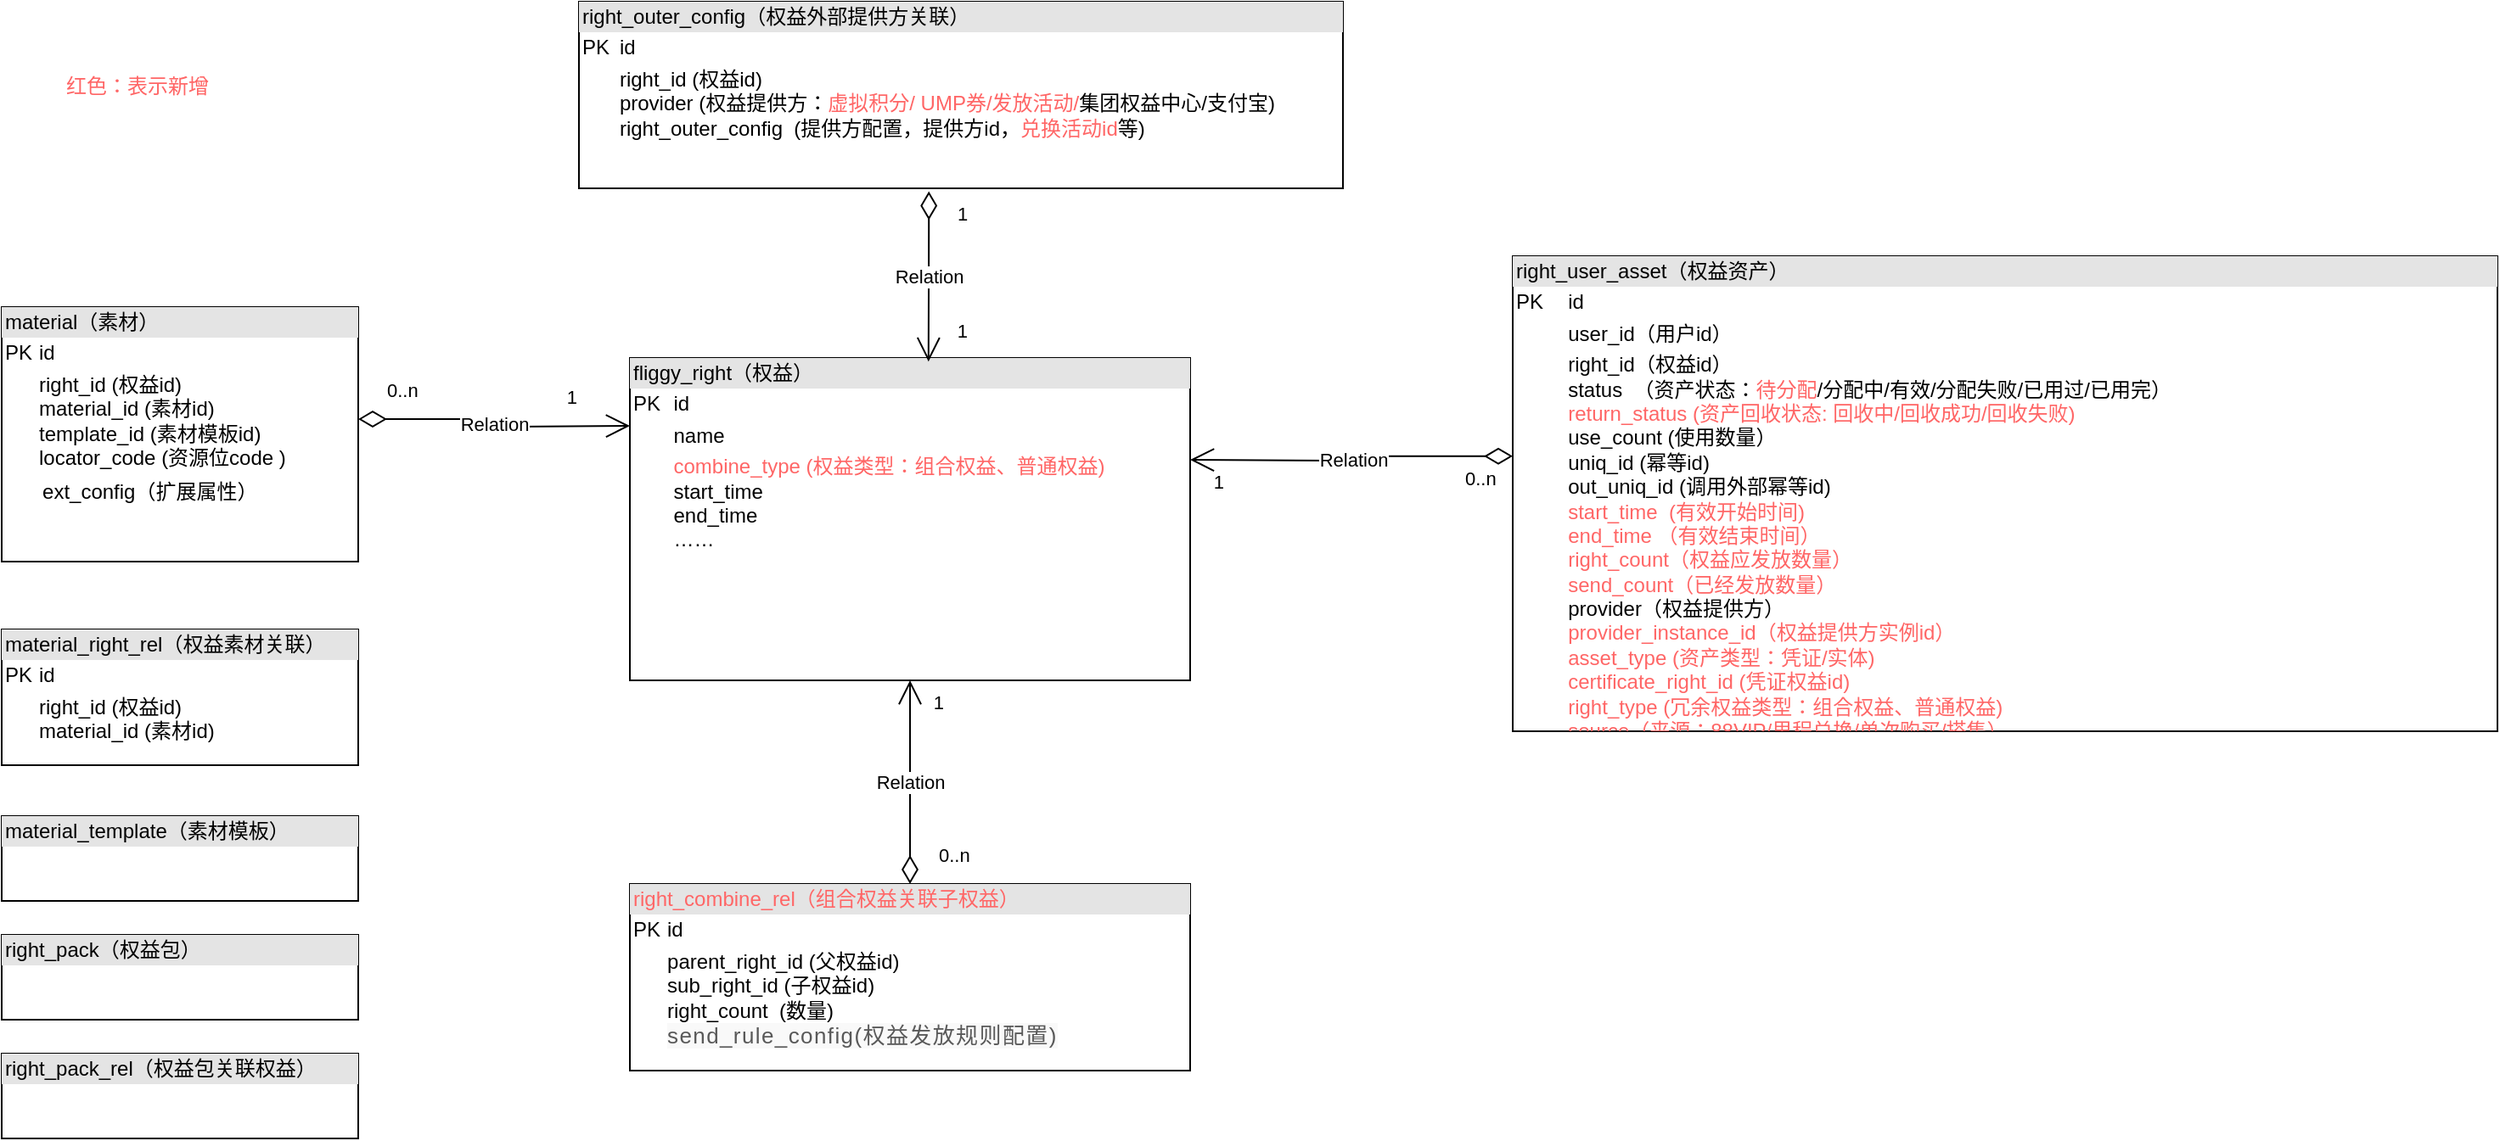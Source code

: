 <mxfile version="13.4.0" type="github" pages="4">
  <diagram name="会员卡ER图" id="e7e014a7-5840-1c2e-5031-d8a46d1fe8dd">
    <mxGraphModel dx="2316" dy="1182" grid="1" gridSize="10" guides="1" tooltips="1" connect="1" arrows="1" fold="1" page="1" pageScale="1" pageWidth="1169" pageHeight="826" background="#ffffff" math="0" shadow="0">
      <root>
        <mxCell id="0" />
        <mxCell id="1" parent="0" />
        <mxCell id="YY1izlTtlxkpwMXu7x4F-1" value="&lt;div style=&quot;box-sizing: border-box ; width: 100% ; background: #e4e4e4 ; padding: 2px&quot;&gt;fliggy_right（权益）&lt;/div&gt;&lt;table style=&quot;width: 100% ; font-size: 1em&quot; cellpadding=&quot;2&quot; cellspacing=&quot;0&quot;&gt;&lt;tbody&gt;&lt;tr&gt;&lt;td&gt;PK&lt;/td&gt;&lt;td&gt;id&lt;/td&gt;&lt;/tr&gt;&lt;tr&gt;&lt;td&gt;&lt;br&gt;&lt;/td&gt;&lt;td&gt;name&lt;br&gt;&lt;/td&gt;&lt;/tr&gt;&lt;tr&gt;&lt;td&gt;&lt;/td&gt;&lt;td&gt;&lt;font color=&quot;#ff6666&quot;&gt;combine_type (权益类型：组合权益、普通权益)&lt;br&gt;&lt;/font&gt;start_time&lt;br&gt;end_time&lt;br&gt;……&lt;br&gt;&lt;br&gt;&lt;br&gt;&lt;br&gt;&lt;br&gt;&lt;/td&gt;&lt;/tr&gt;&lt;/tbody&gt;&lt;/table&gt;" style="verticalAlign=top;align=left;overflow=fill;html=1;" vertex="1" parent="1">
          <mxGeometry x="380" y="220" width="330" height="190" as="geometry" />
        </mxCell>
        <mxCell id="YY1izlTtlxkpwMXu7x4F-2" value="&lt;div style=&quot;box-sizing: border-box ; width: 100% ; background: #e4e4e4 ; padding: 2px&quot;&gt;right_user_asset（权益资产）&lt;br&gt;&lt;/div&gt;&lt;table style=&quot;width: 100% ; font-size: 1em&quot; cellpadding=&quot;2&quot; cellspacing=&quot;0&quot;&gt;&lt;tbody&gt;&lt;tr&gt;&lt;td&gt;PK&lt;/td&gt;&lt;td&gt;id&lt;/td&gt;&lt;/tr&gt;&lt;tr&gt;&lt;td&gt;&lt;br&gt;&lt;/td&gt;&lt;td&gt;user_id（用户id）&lt;/td&gt;&lt;/tr&gt;&lt;tr&gt;&lt;td&gt;&lt;br&gt;&lt;/td&gt;&lt;td&gt;right_id（权益id）&lt;br&gt;status&amp;nbsp; （资产状态：&lt;font color=&quot;#ff6666&quot;&gt;待分配&lt;/font&gt;/分配中/有效/分配失败/已用过/已用完）&lt;br&gt;&lt;font color=&quot;#ff6666&quot;&gt;return_status (资产回收状态: 回收中/回收成功/回收失败)&lt;/font&gt;&lt;br&gt;use_count (使用数量）&lt;br&gt;uniq_id (幂等id)&lt;br&gt;out_uniq_id (调用外部幂等id)&lt;br&gt;&lt;font color=&quot;#ff6666&quot;&gt;start_time&amp;nbsp; (有效开始时间)&lt;/font&gt;&lt;br&gt;&lt;font color=&quot;#ff6666&quot;&gt;end_time （有效结束时间）&lt;/font&gt;&lt;br&gt;&lt;font color=&quot;#ff6666&quot;&gt;right_count（权益应发放数量）&lt;/font&gt;&lt;br&gt;&lt;font color=&quot;#ff6666&quot;&gt;send_count（已经发放数量）&lt;/font&gt;&lt;br&gt;provider（权益提供方）&lt;br&gt;&lt;font color=&quot;#ff6666&quot;&gt;provider_instance_id（权益提供方实例id）&lt;/font&gt;&lt;br&gt;&lt;font color=&quot;#ff6666&quot;&gt;asset_type (资产类型：凭证/实体)&lt;br&gt;certificate_right_id (凭证权益id)&lt;br&gt;&lt;/font&gt;&lt;font color=&quot;#ff6666&quot;&gt;right_type (冗余权益类型：组合权益、普通权益)&lt;br&gt;source（来源：88VIP/里程兑换/单次购买/搭售）&lt;/font&gt;&lt;/td&gt;&lt;/tr&gt;&lt;/tbody&gt;&lt;/table&gt;" style="verticalAlign=top;align=left;overflow=fill;html=1;" vertex="1" parent="1">
          <mxGeometry x="900" y="160" width="580" height="280" as="geometry" />
        </mxCell>
        <mxCell id="8GvcptEVgj3s6sQUt0Vm-1" value="&lt;div style=&quot;box-sizing: border-box ; width: 100% ; background: #e4e4e4 ; padding: 2px&quot;&gt;&lt;font color=&quot;#ff6666&quot;&gt;right_combine_rel（组合权益关联子权益）&lt;/font&gt;&lt;/div&gt;&lt;table style=&quot;width: 100% ; font-size: 1em&quot; cellpadding=&quot;2&quot; cellspacing=&quot;0&quot;&gt;&lt;tbody&gt;&lt;tr&gt;&lt;td&gt;PK&lt;/td&gt;&lt;td&gt;id&lt;/td&gt;&lt;/tr&gt;&lt;tr&gt;&lt;td&gt;&lt;br&gt;&lt;/td&gt;&lt;td&gt;parent_right_id (父权益id)&lt;br&gt;sub_right_id (子权益id)&lt;br&gt;right_count&amp;nbsp; (数量)&lt;br&gt;&lt;span style=&quot;color: rgb(89 , 89 , 89) ; font-family: , &amp;#34;consolas&amp;#34; , &amp;#34;liberation mono&amp;#34; , &amp;#34;menlo&amp;#34; , &amp;#34;courier&amp;#34; , monospace ; font-size: 13px ; letter-spacing: 0.7px ; background-color: rgb(249 , 249 , 249)&quot;&gt;send_rule_config(权益发放规则配置)&lt;/span&gt;&lt;/td&gt;&lt;/tr&gt;&lt;tr&gt;&lt;td&gt;&lt;/td&gt;&lt;td&gt;&lt;table cellpadding=&quot;2&quot; cellspacing=&quot;0&quot; style=&quot;font-size: 1em ; width: 330px&quot;&gt;&lt;tbody&gt;&lt;tr&gt;&lt;td&gt;&lt;span style=&quot;color: rgb(89 , 89 , 89) ; font-family: , &amp;#34;consolas&amp;#34; , &amp;#34;liberation mono&amp;#34; , &amp;#34;menlo&amp;#34; , &amp;#34;courier&amp;#34; , monospace ; font-size: 13px ; letter-spacing: 0.7px ; background-color: rgb(249 , 249 , 249)&quot;&gt;&lt;br&gt;&lt;br&gt;&lt;/span&gt;&lt;/td&gt;&lt;/tr&gt;&lt;/tbody&gt;&lt;/table&gt;&lt;br&gt;&lt;br&gt;&lt;br&gt;&lt;br&gt;&lt;/td&gt;&lt;/tr&gt;&lt;/tbody&gt;&lt;/table&gt;" style="verticalAlign=top;align=left;overflow=fill;html=1;" vertex="1" parent="1">
          <mxGeometry x="380" y="530" width="330" height="110" as="geometry" />
        </mxCell>
        <mxCell id="8GvcptEVgj3s6sQUt0Vm-3" value="Relation" style="endArrow=open;html=1;endSize=12;startArrow=diamondThin;startSize=14;startFill=0;edgeStyle=orthogonalEdgeStyle;exitX=0;exitY=0.421;exitDx=0;exitDy=0;exitPerimeter=0;" edge="1" parent="1" source="YY1izlTtlxkpwMXu7x4F-2">
          <mxGeometry relative="1" as="geometry">
            <mxPoint x="710" y="260" as="sourcePoint" />
            <mxPoint x="710" y="280" as="targetPoint" />
          </mxGeometry>
        </mxCell>
        <mxCell id="8GvcptEVgj3s6sQUt0Vm-4" value="0..n" style="edgeLabel;resizable=0;html=1;align=left;verticalAlign=top;" connectable="0" vertex="1" parent="8GvcptEVgj3s6sQUt0Vm-3">
          <mxGeometry x="-1" relative="1" as="geometry">
            <mxPoint x="-30" as="offset" />
          </mxGeometry>
        </mxCell>
        <mxCell id="8GvcptEVgj3s6sQUt0Vm-5" value="1" style="edgeLabel;resizable=0;html=1;align=right;verticalAlign=top;" connectable="0" vertex="1" parent="8GvcptEVgj3s6sQUt0Vm-3">
          <mxGeometry x="1" relative="1" as="geometry">
            <mxPoint x="20" as="offset" />
          </mxGeometry>
        </mxCell>
        <mxCell id="8GvcptEVgj3s6sQUt0Vm-7" value="&lt;div style=&quot;box-sizing: border-box ; width: 100% ; background: #e4e4e4 ; padding: 2px&quot;&gt;material_right_rel（权益素材关联）&lt;/div&gt;&lt;table style=&quot;width: 100% ; font-size: 1em&quot; cellpadding=&quot;2&quot; cellspacing=&quot;0&quot;&gt;&lt;tbody&gt;&lt;tr&gt;&lt;td&gt;PK&lt;/td&gt;&lt;td&gt;id&lt;/td&gt;&lt;/tr&gt;&lt;tr&gt;&lt;td&gt;&lt;br&gt;&lt;/td&gt;&lt;td&gt;right_id (权益id)&lt;br&gt;material_id (素材id)&lt;br&gt;&lt;span style=&quot;color: rgb(89 , 89 , 89) ; font-family: , &amp;#34;consolas&amp;#34; , &amp;#34;liberation mono&amp;#34; , &amp;#34;menlo&amp;#34; , &amp;#34;courier&amp;#34; , monospace ; font-size: 13px ; letter-spacing: 0.7px ; background-color: rgb(249 , 249 , 249)&quot;&gt;&lt;br&gt;&lt;/span&gt;&lt;/td&gt;&lt;/tr&gt;&lt;tr&gt;&lt;td&gt;&lt;/td&gt;&lt;td&gt;&lt;table cellpadding=&quot;2&quot; cellspacing=&quot;0&quot; style=&quot;font-size: 1em ; width: 330px&quot;&gt;&lt;tbody&gt;&lt;tr&gt;&lt;td&gt;&lt;span style=&quot;color: rgb(89 , 89 , 89) ; font-family: , &amp;#34;consolas&amp;#34; , &amp;#34;liberation mono&amp;#34; , &amp;#34;menlo&amp;#34; , &amp;#34;courier&amp;#34; , monospace ; font-size: 13px ; letter-spacing: 0.7px ; background-color: rgb(249 , 249 , 249)&quot;&gt;&lt;br&gt;&lt;br&gt;&lt;/span&gt;&lt;/td&gt;&lt;/tr&gt;&lt;/tbody&gt;&lt;/table&gt;&lt;br&gt;&lt;br&gt;&lt;br&gt;&lt;br&gt;&lt;/td&gt;&lt;/tr&gt;&lt;/tbody&gt;&lt;/table&gt;" style="verticalAlign=top;align=left;overflow=fill;html=1;" vertex="1" parent="1">
          <mxGeometry x="10" y="380" width="210" height="80" as="geometry" />
        </mxCell>
        <mxCell id="8GvcptEVgj3s6sQUt0Vm-8" value="Relation" style="endArrow=open;html=1;endSize=12;startArrow=diamondThin;startSize=14;startFill=0;edgeStyle=orthogonalEdgeStyle;exitX=0.5;exitY=0;exitDx=0;exitDy=0;entryX=0.5;entryY=1;entryDx=0;entryDy=0;" edge="1" parent="1" source="8GvcptEVgj3s6sQUt0Vm-1" target="YY1izlTtlxkpwMXu7x4F-1">
          <mxGeometry relative="1" as="geometry">
            <mxPoint x="685" y="410" as="sourcePoint" />
            <mxPoint x="545" y="410" as="targetPoint" />
          </mxGeometry>
        </mxCell>
        <mxCell id="8GvcptEVgj3s6sQUt0Vm-9" value="0..n" style="edgeLabel;resizable=0;html=1;align=left;verticalAlign=top;" connectable="0" vertex="1" parent="8GvcptEVgj3s6sQUt0Vm-8">
          <mxGeometry x="-1" relative="1" as="geometry">
            <mxPoint x="15" y="-30" as="offset" />
          </mxGeometry>
        </mxCell>
        <mxCell id="8GvcptEVgj3s6sQUt0Vm-10" value="1" style="edgeLabel;resizable=0;html=1;align=right;verticalAlign=top;" connectable="0" vertex="1" parent="8GvcptEVgj3s6sQUt0Vm-8">
          <mxGeometry x="1" relative="1" as="geometry">
            <mxPoint x="20" as="offset" />
          </mxGeometry>
        </mxCell>
        <mxCell id="8GvcptEVgj3s6sQUt0Vm-11" value="&lt;div style=&quot;box-sizing: border-box ; width: 100% ; background: #e4e4e4 ; padding: 2px&quot;&gt;material（素材）&lt;/div&gt;&lt;table style=&quot;width: 100% ; font-size: 1em&quot; cellpadding=&quot;2&quot; cellspacing=&quot;0&quot;&gt;&lt;tbody&gt;&lt;tr&gt;&lt;td&gt;PK&lt;/td&gt;&lt;td&gt;id&lt;/td&gt;&lt;/tr&gt;&lt;tr&gt;&lt;td&gt;&lt;br&gt;&lt;/td&gt;&lt;td&gt;right_id (权益id)&lt;br&gt;material_id (素材id)&lt;br&gt;template_id (素材模板id)&lt;br&gt;locator_code (资源位code )&lt;span style=&quot;background-color: rgb(249 , 249 , 249)&quot;&gt;&lt;br&gt;&lt;/span&gt;&lt;/td&gt;&lt;/tr&gt;&lt;tr&gt;&lt;td&gt;&lt;/td&gt;&lt;td&gt;&lt;table cellpadding=&quot;2&quot; cellspacing=&quot;0&quot; style=&quot;font-size: 1em ; width: 330px&quot;&gt;&lt;tbody&gt;&lt;tr&gt;&lt;td&gt;ext_config（扩展属性）&lt;span style=&quot;background-color: rgb(249 , 249 , 249)&quot;&gt;&lt;br&gt;&lt;br&gt;&lt;/span&gt;&lt;/td&gt;&lt;/tr&gt;&lt;/tbody&gt;&lt;/table&gt;&lt;br&gt;&lt;br&gt;&lt;br&gt;&lt;br&gt;&lt;/td&gt;&lt;/tr&gt;&lt;/tbody&gt;&lt;/table&gt;" style="verticalAlign=top;align=left;overflow=fill;html=1;" vertex="1" parent="1">
          <mxGeometry x="10" y="190" width="210" height="150" as="geometry" />
        </mxCell>
        <mxCell id="8GvcptEVgj3s6sQUt0Vm-12" value="&lt;div style=&quot;box-sizing: border-box ; width: 100% ; background: #e4e4e4 ; padding: 2px&quot;&gt;right_outer_config（权益外部提供方关联）&lt;/div&gt;&lt;table style=&quot;width: 100% ; font-size: 1em&quot; cellpadding=&quot;2&quot; cellspacing=&quot;0&quot;&gt;&lt;tbody&gt;&lt;tr&gt;&lt;td&gt;PK&lt;/td&gt;&lt;td&gt;id&lt;/td&gt;&lt;/tr&gt;&lt;tr&gt;&lt;td&gt;&lt;br&gt;&lt;/td&gt;&lt;td&gt;right_id (权益id)&lt;br&gt;provider&amp;nbsp;(权益提供方：&lt;font color=&quot;#ff6666&quot;&gt;虚拟积分/&amp;nbsp;UMP券/发放活动/&lt;/font&gt;集团权益中心/支付宝)&lt;br&gt;right_outer_config&amp;nbsp; (提供方配置，提供方id，&lt;font color=&quot;#ff6666&quot;&gt;兑换活动id&lt;/font&gt;等)&lt;br&gt;&lt;span style=&quot;color: rgb(89 , 89 , 89) ; font-family: , &amp;#34;consolas&amp;#34; , &amp;#34;liberation mono&amp;#34; , &amp;#34;menlo&amp;#34; , &amp;#34;courier&amp;#34; , monospace ; font-size: 13px ; letter-spacing: 0.7px ; background-color: rgb(249 , 249 , 249)&quot;&gt;&lt;br&gt;&lt;/span&gt;&lt;/td&gt;&lt;/tr&gt;&lt;tr&gt;&lt;td&gt;&lt;/td&gt;&lt;td&gt;&lt;table cellpadding=&quot;2&quot; cellspacing=&quot;0&quot; style=&quot;font-size: 1em ; width: 330px&quot;&gt;&lt;tbody&gt;&lt;tr&gt;&lt;td&gt;&lt;span style=&quot;color: rgb(89 , 89 , 89) ; font-family: , &amp;#34;consolas&amp;#34; , &amp;#34;liberation mono&amp;#34; , &amp;#34;menlo&amp;#34; , &amp;#34;courier&amp;#34; , monospace ; font-size: 13px ; letter-spacing: 0.7px ; background-color: rgb(249 , 249 , 249)&quot;&gt;&lt;br&gt;&lt;br&gt;&lt;/span&gt;&lt;/td&gt;&lt;/tr&gt;&lt;/tbody&gt;&lt;/table&gt;&lt;br&gt;&lt;br&gt;&lt;br&gt;&lt;br&gt;&lt;/td&gt;&lt;/tr&gt;&lt;/tbody&gt;&lt;/table&gt;" style="verticalAlign=top;align=left;overflow=fill;html=1;" vertex="1" parent="1">
          <mxGeometry x="350" y="10" width="450" height="110" as="geometry" />
        </mxCell>
        <mxCell id="8GvcptEVgj3s6sQUt0Vm-13" value="Relation" style="endArrow=open;html=1;endSize=12;startArrow=diamondThin;startSize=14;startFill=0;edgeStyle=orthogonalEdgeStyle;entryX=0.533;entryY=0.011;entryDx=0;entryDy=0;entryPerimeter=0;exitX=0.458;exitY=1.016;exitDx=0;exitDy=0;exitPerimeter=0;" edge="1" parent="1" source="8GvcptEVgj3s6sQUt0Vm-12" target="YY1izlTtlxkpwMXu7x4F-1">
          <mxGeometry relative="1" as="geometry">
            <mxPoint x="556" y="150" as="sourcePoint" />
            <mxPoint x="710" y="410" as="targetPoint" />
            <Array as="points">
              <mxPoint x="555" y="150" />
            </Array>
          </mxGeometry>
        </mxCell>
        <mxCell id="8GvcptEVgj3s6sQUt0Vm-14" value="1" style="edgeLabel;resizable=0;html=1;align=left;verticalAlign=top;" connectable="0" vertex="1" parent="8GvcptEVgj3s6sQUt0Vm-13">
          <mxGeometry x="-1" relative="1" as="geometry">
            <mxPoint x="15" as="offset" />
          </mxGeometry>
        </mxCell>
        <mxCell id="8GvcptEVgj3s6sQUt0Vm-15" value="1" style="edgeLabel;resizable=0;html=1;align=right;verticalAlign=top;" connectable="0" vertex="1" parent="8GvcptEVgj3s6sQUt0Vm-13">
          <mxGeometry x="1" relative="1" as="geometry">
            <mxPoint x="24.11" y="-30.99" as="offset" />
          </mxGeometry>
        </mxCell>
        <mxCell id="8GvcptEVgj3s6sQUt0Vm-16" value="&lt;div style=&quot;box-sizing: border-box ; width: 100% ; background: #e4e4e4 ; padding: 2px&quot;&gt;material_template（素材模板）&lt;/div&gt;&lt;table style=&quot;width: 100% ; font-size: 1em&quot; cellpadding=&quot;2&quot; cellspacing=&quot;0&quot;&gt;&lt;tbody&gt;&lt;tr&gt;&lt;td&gt;&lt;br&gt;&lt;/td&gt;&lt;td&gt;&lt;br&gt;&lt;/td&gt;&lt;/tr&gt;&lt;tr&gt;&lt;td&gt;&lt;br&gt;&lt;/td&gt;&lt;td&gt;&lt;span style=&quot;color: rgb(89 , 89 , 89) ; font-family: , &amp;#34;consolas&amp;#34; , &amp;#34;liberation mono&amp;#34; , &amp;#34;menlo&amp;#34; , &amp;#34;courier&amp;#34; , monospace ; font-size: 13px ; letter-spacing: 0.7px ; background-color: rgb(249 , 249 , 249)&quot;&gt;&lt;br&gt;&lt;/span&gt;&lt;/td&gt;&lt;/tr&gt;&lt;tr&gt;&lt;td&gt;&lt;/td&gt;&lt;td&gt;&lt;table cellpadding=&quot;2&quot; cellspacing=&quot;0&quot; style=&quot;font-size: 1em ; width: 330px&quot;&gt;&lt;tbody&gt;&lt;tr&gt;&lt;td&gt;&lt;span style=&quot;color: rgb(89 , 89 , 89) ; font-family: , &amp;#34;consolas&amp;#34; , &amp;#34;liberation mono&amp;#34; , &amp;#34;menlo&amp;#34; , &amp;#34;courier&amp;#34; , monospace ; font-size: 13px ; letter-spacing: 0.7px ; background-color: rgb(249 , 249 , 249)&quot;&gt;&lt;br&gt;&lt;br&gt;&lt;/span&gt;&lt;/td&gt;&lt;/tr&gt;&lt;/tbody&gt;&lt;/table&gt;&lt;br&gt;&lt;br&gt;&lt;br&gt;&lt;br&gt;&lt;/td&gt;&lt;/tr&gt;&lt;/tbody&gt;&lt;/table&gt;" style="verticalAlign=top;align=left;overflow=fill;html=1;" vertex="1" parent="1">
          <mxGeometry x="10" y="490" width="210" height="50" as="geometry" />
        </mxCell>
        <mxCell id="owAqzGD0igHHlNFxF-Td-1" value="Relation" style="endArrow=open;html=1;endSize=12;startArrow=diamondThin;startSize=14;startFill=0;edgeStyle=orthogonalEdgeStyle;exitX=1;exitY=0.44;exitDx=0;exitDy=0;entryX=0.5;entryY=1;entryDx=0;entryDy=0;exitPerimeter=0;" edge="1" parent="1" source="8GvcptEVgj3s6sQUt0Vm-11">
          <mxGeometry relative="1" as="geometry">
            <mxPoint x="380" y="480" as="sourcePoint" />
            <mxPoint x="380" y="260" as="targetPoint" />
          </mxGeometry>
        </mxCell>
        <mxCell id="owAqzGD0igHHlNFxF-Td-2" value="0..n" style="edgeLabel;resizable=0;html=1;align=left;verticalAlign=top;" connectable="0" vertex="1" parent="owAqzGD0igHHlNFxF-Td-1">
          <mxGeometry x="-1" relative="1" as="geometry">
            <mxPoint x="15" y="-30" as="offset" />
          </mxGeometry>
        </mxCell>
        <mxCell id="owAqzGD0igHHlNFxF-Td-3" value="1" style="edgeLabel;resizable=0;html=1;align=right;verticalAlign=top;" connectable="0" vertex="1" parent="owAqzGD0igHHlNFxF-Td-1">
          <mxGeometry x="1" relative="1" as="geometry">
            <mxPoint x="-30" y="-30" as="offset" />
          </mxGeometry>
        </mxCell>
        <mxCell id="owAqzGD0igHHlNFxF-Td-4" value="&lt;div style=&quot;box-sizing: border-box ; width: 100% ; background: #e4e4e4 ; padding: 2px&quot;&gt;right_pack（权益包）&lt;/div&gt;&lt;table style=&quot;width: 100% ; font-size: 1em&quot; cellpadding=&quot;2&quot; cellspacing=&quot;0&quot;&gt;&lt;tbody&gt;&lt;tr&gt;&lt;td&gt;&lt;br&gt;&lt;/td&gt;&lt;td&gt;&lt;br&gt;&lt;/td&gt;&lt;/tr&gt;&lt;tr&gt;&lt;td&gt;&lt;br&gt;&lt;/td&gt;&lt;td&gt;&lt;span style=&quot;color: rgb(89 , 89 , 89) ; font-family: , &amp;#34;consolas&amp;#34; , &amp;#34;liberation mono&amp;#34; , &amp;#34;menlo&amp;#34; , &amp;#34;courier&amp;#34; , monospace ; font-size: 13px ; letter-spacing: 0.7px ; background-color: rgb(249 , 249 , 249)&quot;&gt;&lt;br&gt;&lt;/span&gt;&lt;/td&gt;&lt;/tr&gt;&lt;tr&gt;&lt;td&gt;&lt;/td&gt;&lt;td&gt;&lt;table cellpadding=&quot;2&quot; cellspacing=&quot;0&quot; style=&quot;font-size: 1em ; width: 330px&quot;&gt;&lt;tbody&gt;&lt;tr&gt;&lt;td&gt;&lt;span style=&quot;color: rgb(89 , 89 , 89) ; font-family: , &amp;#34;consolas&amp;#34; , &amp;#34;liberation mono&amp;#34; , &amp;#34;menlo&amp;#34; , &amp;#34;courier&amp;#34; , monospace ; font-size: 13px ; letter-spacing: 0.7px ; background-color: rgb(249 , 249 , 249)&quot;&gt;&lt;br&gt;&lt;br&gt;&lt;/span&gt;&lt;/td&gt;&lt;/tr&gt;&lt;/tbody&gt;&lt;/table&gt;&lt;br&gt;&lt;br&gt;&lt;br&gt;&lt;br&gt;&lt;/td&gt;&lt;/tr&gt;&lt;/tbody&gt;&lt;/table&gt;" style="verticalAlign=top;align=left;overflow=fill;html=1;" vertex="1" parent="1">
          <mxGeometry x="10" y="560" width="210" height="50" as="geometry" />
        </mxCell>
        <mxCell id="owAqzGD0igHHlNFxF-Td-5" value="&lt;div style=&quot;box-sizing: border-box ; width: 100% ; background: #e4e4e4 ; padding: 2px&quot;&gt;right_pack_rel（权益包关联权益）&lt;/div&gt;&lt;table style=&quot;width: 100% ; font-size: 1em&quot; cellpadding=&quot;2&quot; cellspacing=&quot;0&quot;&gt;&lt;tbody&gt;&lt;tr&gt;&lt;td&gt;&lt;br&gt;&lt;/td&gt;&lt;td&gt;&lt;br&gt;&lt;/td&gt;&lt;/tr&gt;&lt;tr&gt;&lt;td&gt;&lt;br&gt;&lt;/td&gt;&lt;td&gt;&lt;span style=&quot;color: rgb(89 , 89 , 89) ; font-family: , &amp;#34;consolas&amp;#34; , &amp;#34;liberation mono&amp;#34; , &amp;#34;menlo&amp;#34; , &amp;#34;courier&amp;#34; , monospace ; font-size: 13px ; letter-spacing: 0.7px ; background-color: rgb(249 , 249 , 249)&quot;&gt;&lt;br&gt;&lt;/span&gt;&lt;/td&gt;&lt;/tr&gt;&lt;tr&gt;&lt;td&gt;&lt;/td&gt;&lt;td&gt;&lt;table cellpadding=&quot;2&quot; cellspacing=&quot;0&quot; style=&quot;font-size: 1em ; width: 330px&quot;&gt;&lt;tbody&gt;&lt;tr&gt;&lt;td&gt;&lt;span style=&quot;color: rgb(89 , 89 , 89) ; font-family: , &amp;#34;consolas&amp;#34; , &amp;#34;liberation mono&amp;#34; , &amp;#34;menlo&amp;#34; , &amp;#34;courier&amp;#34; , monospace ; font-size: 13px ; letter-spacing: 0.7px ; background-color: rgb(249 , 249 , 249)&quot;&gt;&lt;br&gt;&lt;br&gt;&lt;/span&gt;&lt;/td&gt;&lt;/tr&gt;&lt;/tbody&gt;&lt;/table&gt;&lt;br&gt;&lt;br&gt;&lt;br&gt;&lt;br&gt;&lt;/td&gt;&lt;/tr&gt;&lt;/tbody&gt;&lt;/table&gt;" style="verticalAlign=top;align=left;overflow=fill;html=1;" vertex="1" parent="1">
          <mxGeometry x="10" y="630" width="210" height="50" as="geometry" />
        </mxCell>
        <mxCell id="VopoFXYvzENRwWp6z2th-1" value="&lt;div style=&quot;text-align: left&quot;&gt;&lt;span&gt;&lt;font color=&quot;#ff6666&quot;&gt;红色：表示新增&lt;/font&gt;&lt;/span&gt;&lt;/div&gt;" style="rounded=0;whiteSpace=wrap;html=1;strokeColor=#FFFFFF;fillColor=#FFFFFF;" vertex="1" parent="1">
          <mxGeometry x="30" y="30" width="120" height="60" as="geometry" />
        </mxCell>
      </root>
    </mxGraphModel>
  </diagram>
  <diagram id="MaNHfLUQFuiHubp2XSmd" name="会员创建流程">
    <mxGraphModel dx="1985" dy="591" grid="1" gridSize="10" guides="1" tooltips="1" connect="1" arrows="1" fold="1" page="1" pageScale="1" pageWidth="827" pageHeight="1169" math="0" shadow="0">
      <root>
        <mxCell id="zDAGFs8Ml1KUlhRKQY1Y-0" />
        <mxCell id="zDAGFs8Ml1KUlhRKQY1Y-1" parent="zDAGFs8Ml1KUlhRKQY1Y-0" />
        <mxCell id="5GAHdNdbGNsGUFHKtEqf-7" value="" style="rounded=0;whiteSpace=wrap;html=1;strokeColor=#67AB9F;fillColor=none;align=center;" vertex="1" parent="zDAGFs8Ml1KUlhRKQY1Y-1">
          <mxGeometry x="200" y="10" width="620" height="640" as="geometry" />
        </mxCell>
        <mxCell id="5GAHdNdbGNsGUFHKtEqf-1" value="" style="rounded=0;whiteSpace=wrap;html=1;strokeColor=#67AB9F;fillColor=none;align=center;" vertex="1" parent="zDAGFs8Ml1KUlhRKQY1Y-1">
          <mxGeometry x="-180" y="10" width="380" height="640" as="geometry" />
        </mxCell>
        <mxCell id="j21XS1cx1xSZzrQIwdCX-34" style="edgeStyle=orthogonalEdgeStyle;rounded=0;orthogonalLoop=1;jettySize=auto;html=1;entryX=0.5;entryY=0;entryDx=0;entryDy=0;" edge="1" parent="zDAGFs8Ml1KUlhRKQY1Y-1" source="j21XS1cx1xSZzrQIwdCX-1" target="j21XS1cx1xSZzrQIwdCX-33">
          <mxGeometry relative="1" as="geometry" />
        </mxCell>
        <mxCell id="j21XS1cx1xSZzrQIwdCX-1" value="权益管理" style="rounded=0;whiteSpace=wrap;html=1;strokeColor=#FFFFFF;fillColor=#D5E8D4;align=left;" vertex="1" parent="zDAGFs8Ml1KUlhRKQY1Y-1">
          <mxGeometry x="240" y="200" width="490" height="220" as="geometry" />
        </mxCell>
        <mxCell id="j21XS1cx1xSZzrQIwdCX-2" value="" style="endArrow=classic;html=1;entryX=0.1;entryY=0;entryDx=0;entryDy=0;entryPerimeter=0;" edge="1" parent="zDAGFs8Ml1KUlhRKQY1Y-1">
          <mxGeometry width="50" height="50" relative="1" as="geometry">
            <mxPoint x="331" y="110" as="sourcePoint" />
            <mxPoint x="331" y="200" as="targetPoint" />
          </mxGeometry>
        </mxCell>
        <mxCell id="j21XS1cx1xSZzrQIwdCX-4" value="权益创建，设置权益提供方类型及&lt;font color=&quot;#ff6666&quot;&gt;提供方id&lt;/font&gt;&amp;nbsp;&amp;nbsp;" style="text;html=1;align=center;verticalAlign=middle;resizable=0;points=[];autosize=1;" vertex="1" parent="zDAGFs8Ml1KUlhRKQY1Y-1">
          <mxGeometry x="226" y="150" width="250" height="20" as="geometry" />
        </mxCell>
        <mxCell id="j21XS1cx1xSZzrQIwdCX-5" value="&lt;div&gt;&lt;span&gt;会员卡&lt;/span&gt;&lt;/div&gt;" style="rounded=0;whiteSpace=wrap;html=1;strokeColor=#FFFFFF;fillColor=#FFE599;align=center;" vertex="1" parent="zDAGFs8Ml1KUlhRKQY1Y-1">
          <mxGeometry x="490" y="230" width="90" height="40" as="geometry" />
        </mxCell>
        <mxCell id="j21XS1cx1xSZzrQIwdCX-8" value="&lt;span style=&quot;color: rgb(0 , 0 , 0) ; font-family: &amp;#34;helvetica&amp;#34; ; font-size: 12px ; font-style: normal ; font-weight: 400 ; letter-spacing: normal ; text-align: left ; text-indent: 0px ; text-transform: none ; word-spacing: 0px ; background-color: rgb(248 , 249 , 250) ; display: inline ; float: none&quot;&gt;组合权益&lt;/span&gt;" style="text;whiteSpace=wrap;html=1;" vertex="1" parent="zDAGFs8Ml1KUlhRKQY1Y-1">
          <mxGeometry x="297" y="240" width="60" height="30" as="geometry" />
        </mxCell>
        <mxCell id="j21XS1cx1xSZzrQIwdCX-9" value="&lt;span style=&quot;color: rgb(0 , 0 , 0) ; font-family: &amp;#34;helvetica&amp;#34; ; font-size: 12px ; font-style: normal ; font-weight: 400 ; letter-spacing: normal ; text-align: left ; text-indent: 0px ; text-transform: none ; word-spacing: 0px ; background-color: rgb(248 , 249 , 250) ; display: inline ; float: none&quot;&gt;组合子权益&lt;/span&gt;" style="text;whiteSpace=wrap;html=1;" vertex="1" parent="zDAGFs8Ml1KUlhRKQY1Y-1">
          <mxGeometry x="297" y="330" width="70" height="30" as="geometry" />
        </mxCell>
        <mxCell id="j21XS1cx1xSZzrQIwdCX-10" value="&lt;div&gt;&lt;span&gt;火车票无忧退&lt;/span&gt;&lt;/div&gt;" style="rounded=0;whiteSpace=wrap;html=1;strokeColor=#FFFFFF;fillColor=#FFE599;align=center;" vertex="1" parent="zDAGFs8Ml1KUlhRKQY1Y-1">
          <mxGeometry x="380" y="300" width="90" height="40" as="geometry" />
        </mxCell>
        <mxCell id="j21XS1cx1xSZzrQIwdCX-11" value="&lt;div&gt;&lt;span&gt;贵宾厅&lt;/span&gt;&lt;/div&gt;" style="rounded=0;whiteSpace=wrap;html=1;strokeColor=#FFFFFF;fillColor=#FFE599;align=center;" vertex="1" parent="zDAGFs8Ml1KUlhRKQY1Y-1">
          <mxGeometry x="490" y="300" width="90" height="40" as="geometry" />
        </mxCell>
        <mxCell id="j21XS1cx1xSZzrQIwdCX-12" value="&lt;div&gt;&lt;span&gt;菲住卡&lt;/span&gt;&lt;/div&gt;" style="rounded=0;whiteSpace=wrap;html=1;strokeColor=#FFFFFF;fillColor=#FFE599;align=center;" vertex="1" parent="zDAGFs8Ml1KUlhRKQY1Y-1">
          <mxGeometry x="600" y="300" width="90" height="40" as="geometry" />
        </mxCell>
        <mxCell id="j21XS1cx1xSZzrQIwdCX-13" value="&lt;div&gt;&lt;span&gt;景区入园&lt;/span&gt;&lt;/div&gt;" style="rounded=0;whiteSpace=wrap;html=1;strokeColor=#FFFFFF;fillColor=#FFE599;align=center;" vertex="1" parent="zDAGFs8Ml1KUlhRKQY1Y-1">
          <mxGeometry x="380" y="360" width="90" height="40" as="geometry" />
        </mxCell>
        <mxCell id="j21XS1cx1xSZzrQIwdCX-15" value="&lt;div&gt;&lt;span&gt;ump券&lt;/span&gt;&lt;/div&gt;" style="rounded=0;whiteSpace=wrap;html=1;strokeColor=#FFFFFF;fillColor=#FFE599;align=center;" vertex="1" parent="zDAGFs8Ml1KUlhRKQY1Y-1">
          <mxGeometry x="490" y="360" width="90" height="40" as="geometry" />
        </mxCell>
        <mxCell id="j21XS1cx1xSZzrQIwdCX-16" value="&lt;div&gt;&lt;span&gt;里程翻倍&lt;/span&gt;&lt;/div&gt;" style="rounded=0;whiteSpace=wrap;html=1;strokeColor=#FFFFFF;fillColor=#FFE599;align=center;" vertex="1" parent="zDAGFs8Ml1KUlhRKQY1Y-1">
          <mxGeometry x="600" y="360" width="90" height="40" as="geometry" />
        </mxCell>
        <mxCell id="j21XS1cx1xSZzrQIwdCX-18" value="" style="endArrow=classic;html=1;entryX=0.529;entryY=0.005;entryDx=0;entryDy=0;entryPerimeter=0;" edge="1" parent="zDAGFs8Ml1KUlhRKQY1Y-1">
          <mxGeometry width="50" height="50" relative="1" as="geometry">
            <mxPoint x="542" y="110" as="sourcePoint" />
            <mxPoint x="541.21" y="201.1" as="targetPoint" />
          </mxGeometry>
        </mxCell>
        <mxCell id="j21XS1cx1xSZzrQIwdCX-19" value="&lt;span&gt;组合权益设置子权益，设置子权益数量&lt;/span&gt;" style="text;html=1;align=center;verticalAlign=middle;resizable=0;points=[];autosize=1;" vertex="1" parent="zDAGFs8Ml1KUlhRKQY1Y-1">
          <mxGeometry x="480" y="150" width="220" height="20" as="geometry" />
        </mxCell>
        <mxCell id="tDlYd8UlZ9ifg0dUngRx-15" style="edgeStyle=orthogonalEdgeStyle;rounded=0;orthogonalLoop=1;jettySize=auto;html=1;entryX=0.5;entryY=0;entryDx=0;entryDy=0;" edge="1" parent="zDAGFs8Ml1KUlhRKQY1Y-1" source="j21XS1cx1xSZzrQIwdCX-20" target="tDlYd8UlZ9ifg0dUngRx-14">
          <mxGeometry relative="1" as="geometry" />
        </mxCell>
        <mxCell id="tDlYd8UlZ9ifg0dUngRx-16" value="创建发放活动" style="edgeLabel;html=1;align=center;verticalAlign=middle;resizable=0;points=[];" vertex="1" connectable="0" parent="tDlYd8UlZ9ifg0dUngRx-15">
          <mxGeometry x="-0.455" relative="1" as="geometry">
            <mxPoint as="offset" />
          </mxGeometry>
        </mxCell>
        <mxCell id="j21XS1cx1xSZzrQIwdCX-20" value="商品发布" style="rounded=0;whiteSpace=wrap;html=1;strokeColor=#FFFFFF;fillColor=#D4E1F5;align=center;" vertex="1" parent="zDAGFs8Ml1KUlhRKQY1Y-1">
          <mxGeometry x="900" y="200" width="180" height="60" as="geometry" />
        </mxCell>
        <mxCell id="j21XS1cx1xSZzrQIwdCX-21" value="" style="endArrow=classic;html=1;entryX=1.002;entryY=0.182;entryDx=0;entryDy=0;exitX=-0.017;exitY=0.617;exitDx=0;exitDy=0;exitPerimeter=0;entryPerimeter=0;" edge="1" parent="zDAGFs8Ml1KUlhRKQY1Y-1" source="j21XS1cx1xSZzrQIwdCX-20" target="j21XS1cx1xSZzrQIwdCX-1">
          <mxGeometry width="50" height="50" relative="1" as="geometry">
            <mxPoint x="880" y="150" as="sourcePoint" />
            <mxPoint x="730" y="260" as="targetPoint" />
          </mxGeometry>
        </mxCell>
        <mxCell id="j21XS1cx1xSZzrQIwdCX-22" value="宝贝关联组合权益id" style="edgeLabel;html=1;align=center;verticalAlign=middle;resizable=0;points=[];" vertex="1" connectable="0" parent="j21XS1cx1xSZzrQIwdCX-21">
          <mxGeometry x="0.31" y="-2" relative="1" as="geometry">
            <mxPoint x="16" as="offset" />
          </mxGeometry>
        </mxCell>
        <mxCell id="j21XS1cx1xSZzrQIwdCX-33" value="权益素材管理" style="rounded=0;whiteSpace=wrap;html=1;strokeColor=#FFFFFF;fillColor=#D5E8D4;align=center;" vertex="1" parent="zDAGFs8Ml1KUlhRKQY1Y-1">
          <mxGeometry x="240" y="480" width="490" height="60" as="geometry" />
        </mxCell>
        <mxCell id="j21XS1cx1xSZzrQIwdCX-35" value="&lt;span&gt;设置父权益和子权益素材&lt;/span&gt;" style="text;html=1;align=center;verticalAlign=middle;resizable=0;points=[];autosize=1;" vertex="1" parent="zDAGFs8Ml1KUlhRKQY1Y-1">
          <mxGeometry x="480" y="440" width="150" height="20" as="geometry" />
        </mxCell>
        <mxCell id="CDXi5bAOmxi4IHqocDyM-3" style="edgeStyle=orthogonalEdgeStyle;rounded=0;orthogonalLoop=1;jettySize=auto;html=1;entryX=0.5;entryY=0;entryDx=0;entryDy=0;" edge="1" parent="zDAGFs8Ml1KUlhRKQY1Y-1" source="j21XS1cx1xSZzrQIwdCX-38" target="j21XS1cx1xSZzrQIwdCX-39">
          <mxGeometry relative="1" as="geometry" />
        </mxCell>
        <mxCell id="CDXi5bAOmxi4IHqocDyM-4" value="ump券创建" style="edgeLabel;html=1;align=center;verticalAlign=middle;resizable=0;points=[];" vertex="1" connectable="0" parent="CDXi5bAOmxi4IHqocDyM-3">
          <mxGeometry x="0.2" y="3" relative="1" as="geometry">
            <mxPoint x="37" as="offset" />
          </mxGeometry>
        </mxCell>
        <mxCell id="CDXi5bAOmxi4IHqocDyM-5" value="" style="edgeStyle=orthogonalEdgeStyle;rounded=0;orthogonalLoop=1;jettySize=auto;html=1;" edge="1" parent="zDAGFs8Ml1KUlhRKQY1Y-1" source="j21XS1cx1xSZzrQIwdCX-38" target="j21XS1cx1xSZzrQIwdCX-39">
          <mxGeometry relative="1" as="geometry" />
        </mxCell>
        <mxCell id="j21XS1cx1xSZzrQIwdCX-38" value="运营" style="shape=umlActor;verticalLabelPosition=bottom;verticalAlign=top;html=1;" vertex="1" parent="zDAGFs8Ml1KUlhRKQY1Y-1">
          <mxGeometry x="-65" y="60" width="20" height="30" as="geometry" />
        </mxCell>
        <mxCell id="tDlYd8UlZ9ifg0dUngRx-5" style="edgeStyle=orthogonalEdgeStyle;rounded=0;orthogonalLoop=1;jettySize=auto;html=1;" edge="1" parent="zDAGFs8Ml1KUlhRKQY1Y-1" target="tDlYd8UlZ9ifg0dUngRx-4">
          <mxGeometry relative="1" as="geometry">
            <mxPoint x="-60" y="380" as="sourcePoint" />
            <Array as="points">
              <mxPoint x="-60" y="310" />
              <mxPoint x="-60" y="310" />
            </Array>
          </mxGeometry>
        </mxCell>
        <mxCell id="tDlYd8UlZ9ifg0dUngRx-6" value="创建特殊领取规则玩法活动" style="edgeLabel;html=1;align=center;verticalAlign=middle;resizable=0;points=[];" vertex="1" connectable="0" parent="tDlYd8UlZ9ifg0dUngRx-5">
          <mxGeometry x="-0.44" y="2" relative="1" as="geometry">
            <mxPoint x="92" y="-29" as="offset" />
          </mxGeometry>
        </mxCell>
        <mxCell id="j21XS1cx1xSZzrQIwdCX-39" value="优惠系统" style="rounded=0;whiteSpace=wrap;html=1;strokeColor=#FFFFFF;fillColor=#E6D0DE;align=center;" vertex="1" parent="zDAGFs8Ml1KUlhRKQY1Y-1">
          <mxGeometry x="-140" y="140" width="170" height="60" as="geometry" />
        </mxCell>
        <mxCell id="tDlYd8UlZ9ifg0dUngRx-4" value="发放系统（玩法）" style="rounded=0;whiteSpace=wrap;html=1;strokeColor=#FFFFFF;fillColor=#D5E8D4;align=center;" vertex="1" parent="zDAGFs8Ml1KUlhRKQY1Y-1">
          <mxGeometry x="-140" y="350" width="170" height="60" as="geometry" />
        </mxCell>
        <mxCell id="tDlYd8UlZ9ifg0dUngRx-14" value="发放系统（玩法）" style="rounded=0;whiteSpace=wrap;html=1;strokeColor=#FFFFFF;fillColor=#D5E8D4;align=center;" vertex="1" parent="zDAGFs8Ml1KUlhRKQY1Y-1">
          <mxGeometry x="905" y="315" width="170" height="60" as="geometry" />
        </mxCell>
        <mxCell id="tDlYd8UlZ9ifg0dUngRx-18" value="" style="endArrow=none;dashed=1;html=1;dashPattern=1 3;strokeWidth=2;" edge="1" parent="zDAGFs8Ml1KUlhRKQY1Y-1">
          <mxGeometry width="50" height="50" relative="1" as="geometry">
            <mxPoint x="730" y="250" as="sourcePoint" />
            <mxPoint x="900" y="340" as="targetPoint" />
          </mxGeometry>
        </mxCell>
        <mxCell id="tDlYd8UlZ9ifg0dUngRx-19" value="发奖活动关联组合权益id" style="edgeLabel;html=1;align=center;verticalAlign=middle;resizable=0;points=[];" vertex="1" connectable="0" parent="tDlYd8UlZ9ifg0dUngRx-18">
          <mxGeometry x="-0.12" y="-4" relative="1" as="geometry">
            <mxPoint x="6.75" as="offset" />
          </mxGeometry>
        </mxCell>
        <mxCell id="5GAHdNdbGNsGUFHKtEqf-2" value="权益创建依赖：如果子权益是券,先创建券模板，权益关联模板id" style="text;html=1;strokeColor=none;fillColor=none;align=left;verticalAlign=middle;whiteSpace=wrap;rounded=0;" vertex="1" parent="zDAGFs8Ml1KUlhRKQY1Y-1">
          <mxGeometry x="-175" y="15" width="365" height="30" as="geometry" />
        </mxCell>
        <mxCell id="5GAHdNdbGNsGUFHKtEqf-3" value="运营" style="shape=umlActor;verticalLabelPosition=bottom;verticalAlign=top;html=1;" vertex="1" parent="zDAGFs8Ml1KUlhRKQY1Y-1">
          <mxGeometry x="322" y="60" width="20" height="30" as="geometry" />
        </mxCell>
        <mxCell id="5GAHdNdbGNsGUFHKtEqf-4" value="运营" style="shape=umlActor;verticalLabelPosition=bottom;verticalAlign=top;html=1;" vertex="1" parent="zDAGFs8Ml1KUlhRKQY1Y-1">
          <mxGeometry x="530" y="60" width="20" height="30" as="geometry" />
        </mxCell>
        <mxCell id="5GAHdNdbGNsGUFHKtEqf-5" value="运营" style="shape=umlActor;verticalLabelPosition=bottom;verticalAlign=top;html=1;" vertex="1" parent="zDAGFs8Ml1KUlhRKQY1Y-1">
          <mxGeometry x="-65" y="260" width="20" height="30" as="geometry" />
        </mxCell>
        <mxCell id="5GAHdNdbGNsGUFHKtEqf-6" value="权益创建依赖：如果子权益是特殊发放规则类型，如每月发，先创建玩法活动关联奖品，权益关联玩法活动id" style="text;html=1;strokeColor=none;fillColor=none;align=left;verticalAlign=middle;whiteSpace=wrap;rounded=0;" vertex="1" parent="zDAGFs8Ml1KUlhRKQY1Y-1">
          <mxGeometry x="-175" y="205" width="355" height="50" as="geometry" />
        </mxCell>
        <mxCell id="5GAHdNdbGNsGUFHKtEqf-8" value="权益创建" style="text;html=1;strokeColor=none;fillColor=none;align=center;verticalAlign=middle;whiteSpace=wrap;rounded=0;" vertex="1" parent="zDAGFs8Ml1KUlhRKQY1Y-1">
          <mxGeometry x="200" y="20" width="70" height="20" as="geometry" />
        </mxCell>
        <mxCell id="5GAHdNdbGNsGUFHKtEqf-9" value="" style="rounded=0;whiteSpace=wrap;html=1;strokeColor=#67AB9F;fillColor=none;align=center;" vertex="1" parent="zDAGFs8Ml1KUlhRKQY1Y-1">
          <mxGeometry x="820" y="10" width="280" height="640" as="geometry" />
        </mxCell>
        <mxCell id="5GAHdNdbGNsGUFHKtEqf-10" value="权益销售主体创建" style="text;html=1;strokeColor=none;fillColor=none;align=center;verticalAlign=middle;whiteSpace=wrap;rounded=0;" vertex="1" parent="zDAGFs8Ml1KUlhRKQY1Y-1">
          <mxGeometry x="820" y="20" width="110" height="20" as="geometry" />
        </mxCell>
        <mxCell id="CDXi5bAOmxi4IHqocDyM-6" value="权益创建依赖：如果子权益需要先发凭证，再领取，先创建凭证（虚拟积分id），配置消耗虚拟积分兑换活动（奖品配置权益时设置组合权益id、凭证权益id）" style="text;html=1;strokeColor=none;fillColor=none;align=left;verticalAlign=middle;whiteSpace=wrap;rounded=0;" vertex="1" parent="zDAGFs8Ml1KUlhRKQY1Y-1">
          <mxGeometry x="-175" y="420" width="365" height="50" as="geometry" />
        </mxCell>
        <mxCell id="CDXi5bAOmxi4IHqocDyM-17" value="创建虚拟积分" style="edgeStyle=orthogonalEdgeStyle;rounded=0;orthogonalLoop=1;jettySize=auto;html=1;entryX=0.5;entryY=0;entryDx=0;entryDy=0;" edge="1" parent="zDAGFs8Ml1KUlhRKQY1Y-1" source="CDXi5bAOmxi4IHqocDyM-7" target="CDXi5bAOmxi4IHqocDyM-9">
          <mxGeometry relative="1" as="geometry" />
        </mxCell>
        <mxCell id="CDXi5bAOmxi4IHqocDyM-7" value="运营" style="shape=umlActor;verticalLabelPosition=bottom;verticalAlign=top;html=1;" vertex="1" parent="zDAGFs8Ml1KUlhRKQY1Y-1">
          <mxGeometry x="-100" y="480" width="20" height="30" as="geometry" />
        </mxCell>
        <mxCell id="CDXi5bAOmxi4IHqocDyM-8" value="发放系统（玩法）" style="rounded=0;whiteSpace=wrap;html=1;strokeColor=#FFFFFF;fillColor=#D5E8D4;align=center;" vertex="1" parent="zDAGFs8Ml1KUlhRKQY1Y-1">
          <mxGeometry x="20" y="570" width="170" height="60" as="geometry" />
        </mxCell>
        <mxCell id="CDXi5bAOmxi4IHqocDyM-9" value="互动系统" style="rounded=0;whiteSpace=wrap;html=1;strokeColor=#FFFFFF;fillColor=#A9C4EB;align=center;" vertex="1" parent="zDAGFs8Ml1KUlhRKQY1Y-1">
          <mxGeometry x="-175" y="570" width="170" height="60" as="geometry" />
        </mxCell>
        <mxCell id="CDXi5bAOmxi4IHqocDyM-19" value="创建兑换活动" style="edgeStyle=orthogonalEdgeStyle;rounded=0;orthogonalLoop=1;jettySize=auto;html=1;" edge="1" parent="zDAGFs8Ml1KUlhRKQY1Y-1" source="CDXi5bAOmxi4IHqocDyM-18" target="CDXi5bAOmxi4IHqocDyM-8">
          <mxGeometry relative="1" as="geometry" />
        </mxCell>
        <mxCell id="CDXi5bAOmxi4IHqocDyM-18" value="运营" style="shape=umlActor;verticalLabelPosition=bottom;verticalAlign=top;html=1;" vertex="1" parent="zDAGFs8Ml1KUlhRKQY1Y-1">
          <mxGeometry x="95" y="480" width="20" height="30" as="geometry" />
        </mxCell>
        <mxCell id="iStfNZ8k3YyPEtugaPhw-0" value="" style="endArrow=classic;html=1;entryX=1.005;entryY=0.281;entryDx=0;entryDy=0;entryPerimeter=0;exitX=0.91;exitY=1;exitDx=0;exitDy=0;exitPerimeter=0;" edge="1" parent="zDAGFs8Ml1KUlhRKQY1Y-1" source="j21XS1cx1xSZzrQIwdCX-4" target="5GAHdNdbGNsGUFHKtEqf-1">
          <mxGeometry width="50" height="50" relative="1" as="geometry">
            <mxPoint x="440" y="90" as="sourcePoint" />
            <mxPoint x="490" y="40" as="targetPoint" />
            <Array as="points">
              <mxPoint x="440" y="190" />
              <mxPoint x="230" y="190" />
            </Array>
          </mxGeometry>
        </mxCell>
      </root>
    </mxGraphModel>
  </diagram>
  <diagram id="R5_IxtRyC83MQlMv-ytm" name="会员卡子权益发放">
    <mxGraphModel dx="1158" dy="591" grid="1" gridSize="10" guides="1" tooltips="1" connect="1" arrows="1" fold="1" page="1" pageScale="1" pageWidth="827" pageHeight="1169" math="0" shadow="0">
      <root>
        <mxCell id="gxIRj8r4BH8aGyPVzCsB-0" />
        <mxCell id="gxIRj8r4BH8aGyPVzCsB-1" parent="gxIRj8r4BH8aGyPVzCsB-0" />
      </root>
    </mxGraphModel>
  </diagram>
  <diagram id="jTUjxg3B5KQgk27oze23" name="会员卡子权益履约">
    <mxGraphModel dx="1158" dy="542" grid="1" gridSize="10" guides="1" tooltips="1" connect="1" arrows="1" fold="1" page="1" pageScale="1" pageWidth="827" pageHeight="1169" math="0" shadow="0">
      <root>
        <mxCell id="s9zLjwahHfYTyhlEVkAR-0" />
        <mxCell id="s9zLjwahHfYTyhlEVkAR-1" parent="s9zLjwahHfYTyhlEVkAR-0" />
      </root>
    </mxGraphModel>
  </diagram>
</mxfile>
